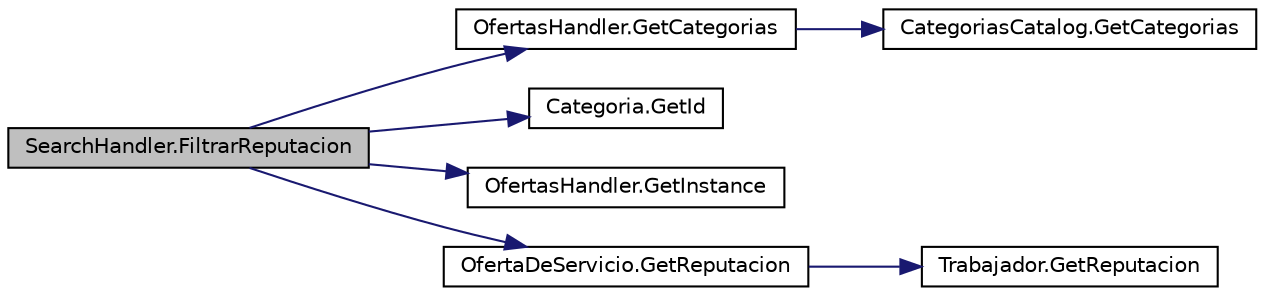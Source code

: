 digraph "SearchHandler.FiltrarReputacion"
{
 // INTERACTIVE_SVG=YES
 // LATEX_PDF_SIZE
  edge [fontname="Helvetica",fontsize="10",labelfontname="Helvetica",labelfontsize="10"];
  node [fontname="Helvetica",fontsize="10",shape=record];
  rankdir="LR";
  Node1 [label="SearchHandler.FiltrarReputacion",height=0.2,width=0.4,color="black", fillcolor="grey75", style="filled", fontcolor="black",tooltip="Método para filtrar las OfertaDeServicio por reputación"];
  Node1 -> Node2 [color="midnightblue",fontsize="10",style="solid",fontname="Helvetica"];
  Node2 [label="OfertasHandler.GetCategorias",height=0.2,width=0.4,color="black", fillcolor="white", style="filled",URL="$classOfertasHandler.html#a33c2ecdf69907a45a5ec13c254c41dea",tooltip="Método para obtener la lista de categorías."];
  Node2 -> Node3 [color="midnightblue",fontsize="10",style="solid",fontname="Helvetica"];
  Node3 [label="CategoriasCatalog.GetCategorias",height=0.2,width=0.4,color="black", fillcolor="white", style="filled",URL="$classCategoriasCatalog.html#ae79da35b16690c192b5e7f006d419b69",tooltip="Método para conocer las categorias."];
  Node1 -> Node4 [color="midnightblue",fontsize="10",style="solid",fontname="Helvetica"];
  Node4 [label="Categoria.GetId",height=0.2,width=0.4,color="black", fillcolor="white", style="filled",URL="$classCategoria.html#aca21bd468a27caa944fd44707ae08e40",tooltip="Método para obtener el ID de una Categoria."];
  Node1 -> Node5 [color="midnightblue",fontsize="10",style="solid",fontname="Helvetica"];
  Node5 [label="OfertasHandler.GetInstance",height=0.2,width=0.4,color="black", fillcolor="white", style="filled",URL="$classOfertasHandler.html#ae5ec8218485c0a9c560e34682404d229",tooltip="Método para obtener la instancia de la clase."];
  Node1 -> Node6 [color="midnightblue",fontsize="10",style="solid",fontname="Helvetica"];
  Node6 [label="OfertaDeServicio.GetReputacion",height=0.2,width=0.4,color="black", fillcolor="white", style="filled",URL="$classOfertaDeServicio.html#a200f6192086dbddd1455e54a1a7ab214",tooltip="Método para obtener la reputación del ofertante."];
  Node6 -> Node7 [color="midnightblue",fontsize="10",style="solid",fontname="Helvetica"];
  Node7 [label="Trabajador.GetReputacion",height=0.2,width=0.4,color="black", fillcolor="white", style="filled",URL="$classTrabajador.html#aff73d27e40b55c6b134a837095d65d18",tooltip="Método para obtener las calificaciones del usuario."];
}
